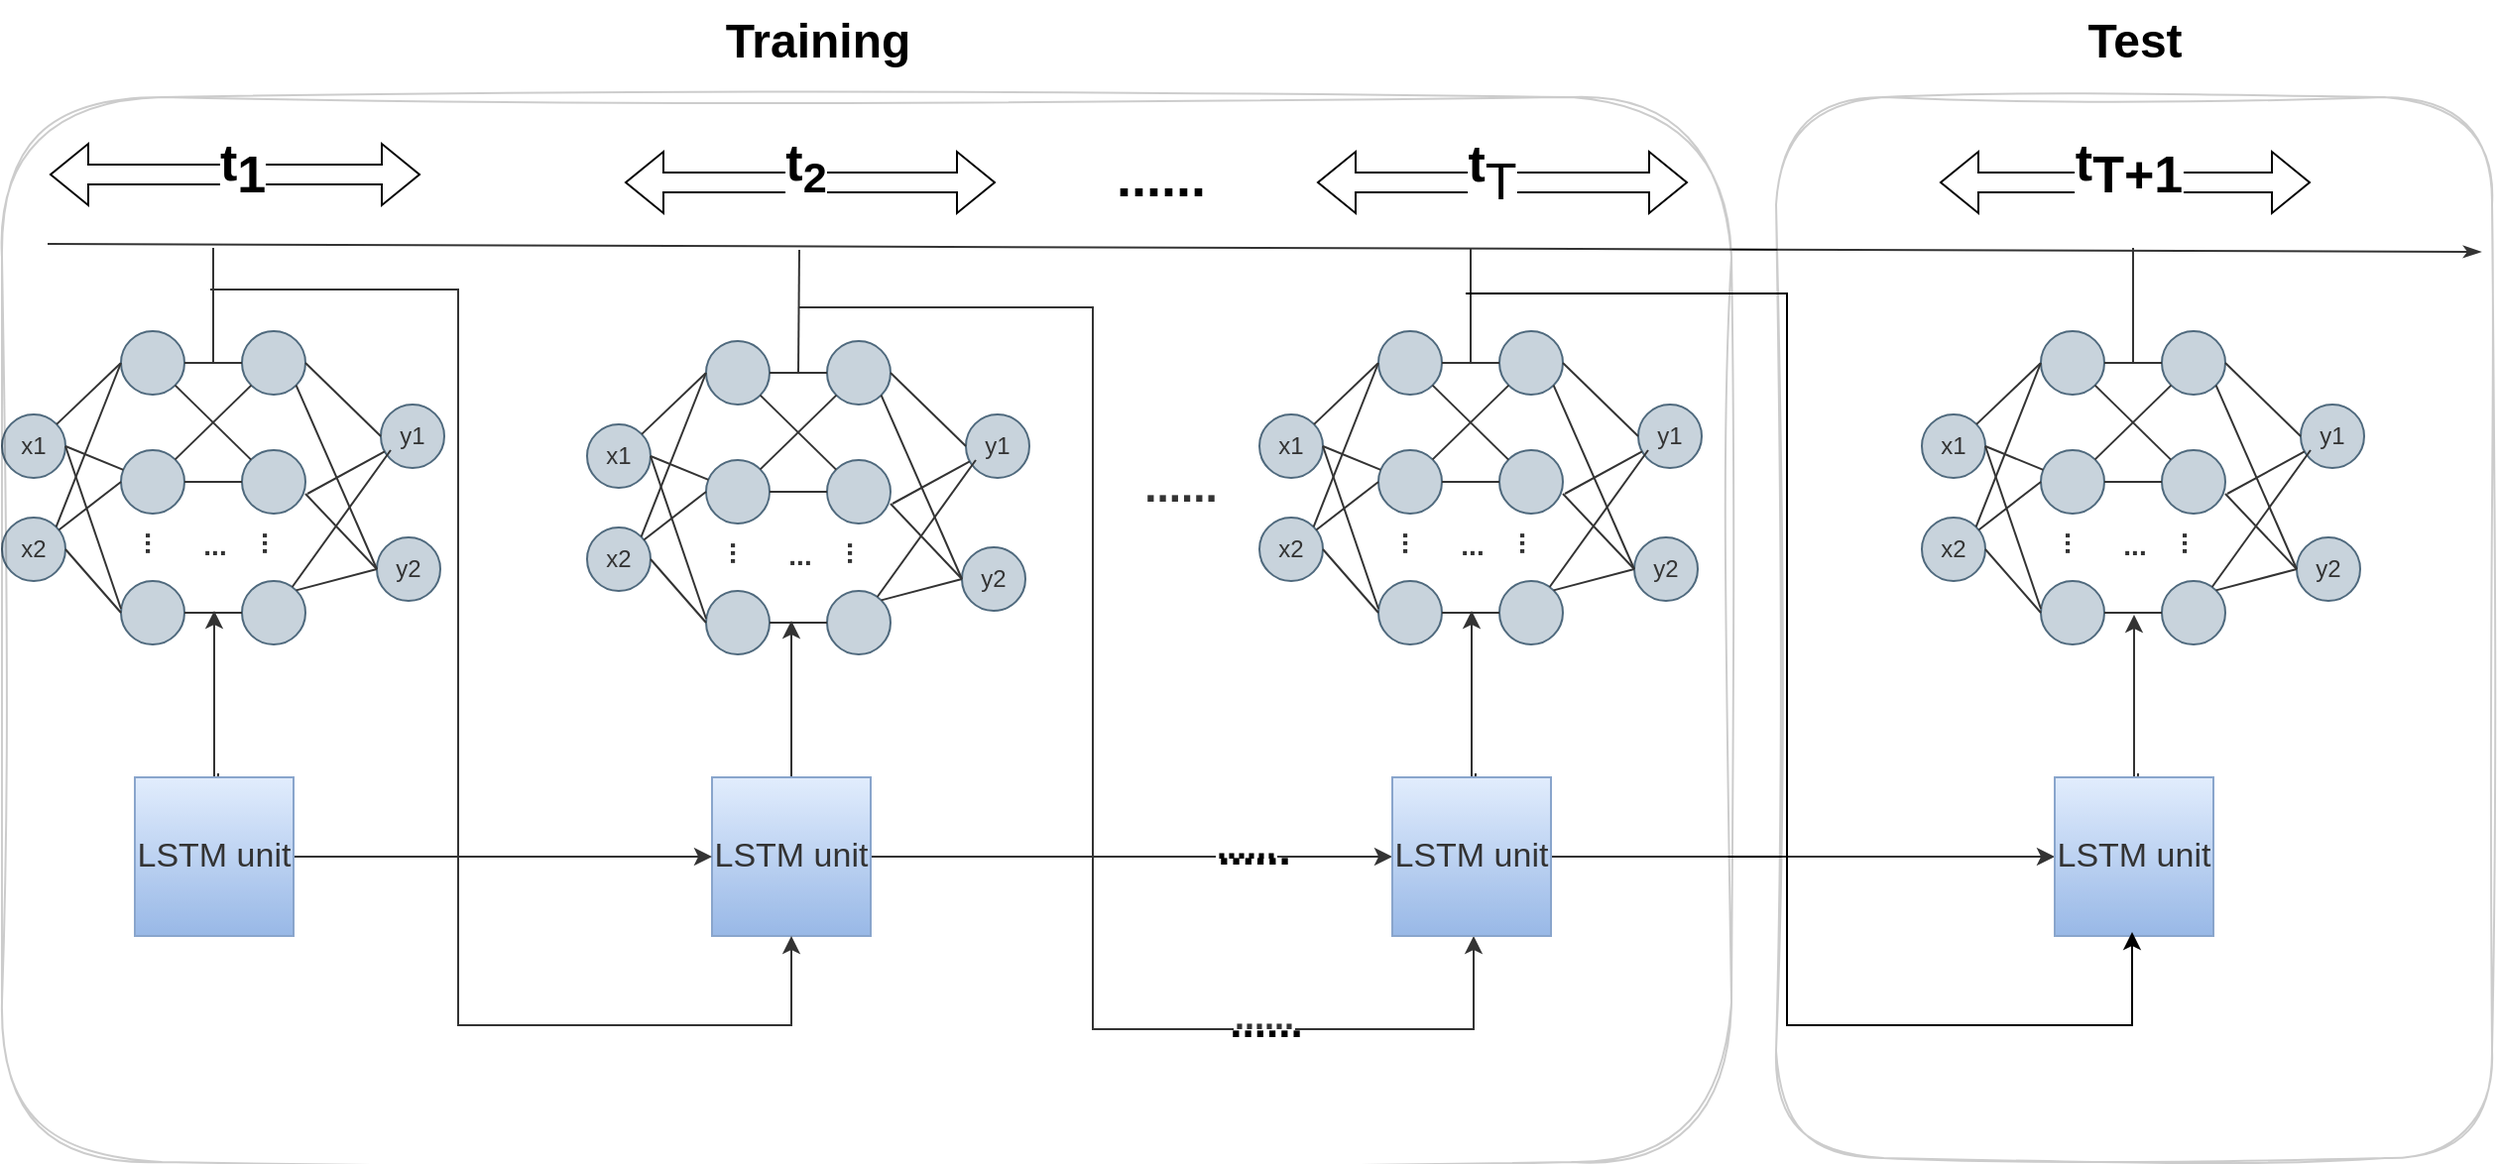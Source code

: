 <mxfile version="24.0.7" type="github">
  <diagram name="第 1 页" id="6YtAGA2pLDYQL2xqgKmg">
    <mxGraphModel dx="2500" dy="1478" grid="0" gridSize="10" guides="1" tooltips="1" connect="1" arrows="0" fold="1" page="0" pageScale="1" pageWidth="827" pageHeight="1169" background="none" math="0" shadow="0">
      <root>
        <mxCell id="0" />
        <mxCell id="1" parent="0" />
        <mxCell id="c_GTYrPAv1IX5h7zrbBX-275" style="edgeStyle=orthogonalEdgeStyle;rounded=0;orthogonalLoop=1;jettySize=auto;html=1;exitX=1;exitY=0.5;exitDx=0;exitDy=0;entryX=0;entryY=0.5;entryDx=0;entryDy=0;fontSize=18;fontStyle=1" parent="1" source="c_GTYrPAv1IX5h7zrbBX-12" target="c_GTYrPAv1IX5h7zrbBX-274" edge="1">
          <mxGeometry relative="1" as="geometry" />
        </mxCell>
        <mxCell id="bTtRCK0au1cqordRFOux-1" style="edgeStyle=orthogonalEdgeStyle;rounded=0;orthogonalLoop=1;jettySize=auto;html=1;exitX=0.5;exitY=0;exitDx=0;exitDy=0;" parent="1" source="c_GTYrPAv1IX5h7zrbBX-12" edge="1">
          <mxGeometry relative="1" as="geometry">
            <mxPoint x="354" y="93" as="targetPoint" />
          </mxGeometry>
        </mxCell>
        <mxCell id="c_GTYrPAv1IX5h7zrbBX-12" value="&lt;font style=&quot;font-size: 17px;&quot;&gt;LSTM unit&lt;/font&gt;" style="whiteSpace=wrap;html=1;aspect=fixed;fillColor=#dae8fc;strokeColor=#6c8ebf;gradientColor=#7ea6e0;" parent="1" vertex="1">
          <mxGeometry x="314" y="172" width="80" height="80" as="geometry" />
        </mxCell>
        <mxCell id="c_GTYrPAv1IX5h7zrbBX-23" value="x1" style="ellipse;whiteSpace=wrap;html=1;aspect=fixed;fillColor=#bac8d3;strokeColor=#23445d;" parent="1" vertex="1">
          <mxGeometry x="-44" y="-11" width="32" height="32" as="geometry" />
        </mxCell>
        <mxCell id="c_GTYrPAv1IX5h7zrbBX-24" value="x2" style="ellipse;whiteSpace=wrap;html=1;aspect=fixed;fillColor=#bac8d3;strokeColor=#23445d;" parent="1" vertex="1">
          <mxGeometry x="-44" y="41" width="32" height="32" as="geometry" />
        </mxCell>
        <mxCell id="c_GTYrPAv1IX5h7zrbBX-39" style="rounded=0;orthogonalLoop=1;jettySize=auto;html=1;exitX=0;exitY=0.5;exitDx=0;exitDy=0;endArrow=none;endFill=0;" parent="1" source="c_GTYrPAv1IX5h7zrbBX-26" target="c_GTYrPAv1IX5h7zrbBX-23" edge="1">
          <mxGeometry relative="1" as="geometry" />
        </mxCell>
        <mxCell id="c_GTYrPAv1IX5h7zrbBX-26" value="" style="ellipse;whiteSpace=wrap;html=1;aspect=fixed;fillColor=#bac8d3;strokeColor=#23445d;" parent="1" vertex="1">
          <mxGeometry x="16" y="-53" width="32" height="32" as="geometry" />
        </mxCell>
        <mxCell id="c_GTYrPAv1IX5h7zrbBX-27" value="" style="ellipse;whiteSpace=wrap;html=1;aspect=fixed;fillColor=#bac8d3;strokeColor=#23445d;" parent="1" vertex="1">
          <mxGeometry x="16" y="7" width="32" height="32" as="geometry" />
        </mxCell>
        <mxCell id="c_GTYrPAv1IX5h7zrbBX-28" value="" style="ellipse;whiteSpace=wrap;html=1;aspect=fixed;fillColor=#bac8d3;strokeColor=#23445d;" parent="1" vertex="1">
          <mxGeometry x="16" y="73" width="32" height="32" as="geometry" />
        </mxCell>
        <mxCell id="c_GTYrPAv1IX5h7zrbBX-29" value="" style="ellipse;whiteSpace=wrap;html=1;aspect=fixed;fillColor=#bac8d3;strokeColor=#23445d;" parent="1" vertex="1">
          <mxGeometry x="77" y="-53" width="32" height="32" as="geometry" />
        </mxCell>
        <mxCell id="c_GTYrPAv1IX5h7zrbBX-30" value="" style="ellipse;whiteSpace=wrap;html=1;aspect=fixed;fillColor=#bac8d3;strokeColor=#23445d;" parent="1" vertex="1">
          <mxGeometry x="77" y="7" width="32" height="32" as="geometry" />
        </mxCell>
        <mxCell id="c_GTYrPAv1IX5h7zrbBX-31" value="" style="ellipse;whiteSpace=wrap;html=1;aspect=fixed;fillColor=#bac8d3;strokeColor=#23445d;" parent="1" vertex="1">
          <mxGeometry x="77" y="73" width="32" height="32" as="geometry" />
        </mxCell>
        <mxCell id="c_GTYrPAv1IX5h7zrbBX-35" value="y1" style="ellipse;whiteSpace=wrap;html=1;aspect=fixed;fillColor=#bac8d3;strokeColor=#23445d;" parent="1" vertex="1">
          <mxGeometry x="147" y="-16" width="32" height="32" as="geometry" />
        </mxCell>
        <mxCell id="c_GTYrPAv1IX5h7zrbBX-36" value="y2" style="ellipse;whiteSpace=wrap;html=1;aspect=fixed;fillColor=#bac8d3;strokeColor=#23445d;" parent="1" vertex="1">
          <mxGeometry x="145" y="51" width="32" height="32" as="geometry" />
        </mxCell>
        <mxCell id="c_GTYrPAv1IX5h7zrbBX-41" style="rounded=0;orthogonalLoop=1;jettySize=auto;html=1;endArrow=none;endFill=0;entryX=1;entryY=0.5;entryDx=0;entryDy=0;" parent="1" source="c_GTYrPAv1IX5h7zrbBX-27" target="c_GTYrPAv1IX5h7zrbBX-23" edge="1">
          <mxGeometry relative="1" as="geometry">
            <mxPoint x="26" y="-27" as="sourcePoint" />
            <mxPoint x="-6" y="4" as="targetPoint" />
          </mxGeometry>
        </mxCell>
        <mxCell id="c_GTYrPAv1IX5h7zrbBX-42" style="rounded=0;orthogonalLoop=1;jettySize=auto;html=1;exitX=0;exitY=0.438;exitDx=0;exitDy=0;endArrow=none;endFill=0;entryX=1;entryY=0.5;entryDx=0;entryDy=0;exitPerimeter=0;" parent="1" source="c_GTYrPAv1IX5h7zrbBX-28" target="c_GTYrPAv1IX5h7zrbBX-23" edge="1">
          <mxGeometry relative="1" as="geometry">
            <mxPoint x="36" y="-17" as="sourcePoint" />
            <mxPoint x="4" y="14" as="targetPoint" />
          </mxGeometry>
        </mxCell>
        <mxCell id="c_GTYrPAv1IX5h7zrbBX-43" style="rounded=0;orthogonalLoop=1;jettySize=auto;html=1;exitX=0;exitY=0.5;exitDx=0;exitDy=0;endArrow=none;endFill=0;entryX=1;entryY=0;entryDx=0;entryDy=0;" parent="1" source="c_GTYrPAv1IX5h7zrbBX-26" target="c_GTYrPAv1IX5h7zrbBX-24" edge="1">
          <mxGeometry relative="1" as="geometry">
            <mxPoint x="46" y="-7" as="sourcePoint" />
            <mxPoint x="14" y="24" as="targetPoint" />
          </mxGeometry>
        </mxCell>
        <mxCell id="c_GTYrPAv1IX5h7zrbBX-44" style="rounded=0;orthogonalLoop=1;jettySize=auto;html=1;endArrow=none;endFill=0;exitX=0;exitY=0.5;exitDx=0;exitDy=0;" parent="1" source="c_GTYrPAv1IX5h7zrbBX-27" target="c_GTYrPAv1IX5h7zrbBX-24" edge="1">
          <mxGeometry relative="1" as="geometry">
            <mxPoint x="19" y="30" as="sourcePoint" />
            <mxPoint x="24" y="34" as="targetPoint" />
          </mxGeometry>
        </mxCell>
        <mxCell id="c_GTYrPAv1IX5h7zrbBX-45" style="rounded=0;orthogonalLoop=1;jettySize=auto;html=1;exitX=0;exitY=0.5;exitDx=0;exitDy=0;endArrow=none;endFill=0;entryX=1;entryY=0.5;entryDx=0;entryDy=0;" parent="1" source="c_GTYrPAv1IX5h7zrbBX-28" target="c_GTYrPAv1IX5h7zrbBX-24" edge="1">
          <mxGeometry relative="1" as="geometry">
            <mxPoint x="14" y="33" as="sourcePoint" />
            <mxPoint x="-18" y="64" as="targetPoint" />
          </mxGeometry>
        </mxCell>
        <mxCell id="c_GTYrPAv1IX5h7zrbBX-47" style="rounded=0;orthogonalLoop=1;jettySize=auto;html=1;endArrow=none;endFill=0;" parent="1" source="c_GTYrPAv1IX5h7zrbBX-26" target="c_GTYrPAv1IX5h7zrbBX-29" edge="1">
          <mxGeometry relative="1" as="geometry">
            <mxPoint x="26" y="-27" as="sourcePoint" />
            <mxPoint x="-6" y="4" as="targetPoint" />
          </mxGeometry>
        </mxCell>
        <mxCell id="c_GTYrPAv1IX5h7zrbBX-50" style="rounded=0;orthogonalLoop=1;jettySize=auto;html=1;exitX=1;exitY=1;exitDx=0;exitDy=0;endArrow=none;endFill=0;" parent="1" source="c_GTYrPAv1IX5h7zrbBX-26" target="c_GTYrPAv1IX5h7zrbBX-30" edge="1">
          <mxGeometry relative="1" as="geometry">
            <mxPoint x="46" y="-7" as="sourcePoint" />
            <mxPoint x="14" y="24" as="targetPoint" />
          </mxGeometry>
        </mxCell>
        <mxCell id="c_GTYrPAv1IX5h7zrbBX-51" style="rounded=0;orthogonalLoop=1;jettySize=auto;html=1;exitX=0;exitY=1;exitDx=0;exitDy=0;endArrow=none;endFill=0;entryX=1;entryY=0;entryDx=0;entryDy=0;" parent="1" source="c_GTYrPAv1IX5h7zrbBX-29" target="c_GTYrPAv1IX5h7zrbBX-27" edge="1">
          <mxGeometry relative="1" as="geometry">
            <mxPoint x="56" y="3" as="sourcePoint" />
            <mxPoint x="24" y="34" as="targetPoint" />
          </mxGeometry>
        </mxCell>
        <mxCell id="c_GTYrPAv1IX5h7zrbBX-52" style="rounded=0;orthogonalLoop=1;jettySize=auto;html=1;endArrow=none;endFill=0;" parent="1" source="c_GTYrPAv1IX5h7zrbBX-30" target="c_GTYrPAv1IX5h7zrbBX-27" edge="1">
          <mxGeometry relative="1" as="geometry">
            <mxPoint x="66" y="13" as="sourcePoint" />
            <mxPoint x="34" y="44" as="targetPoint" />
          </mxGeometry>
        </mxCell>
        <mxCell id="c_GTYrPAv1IX5h7zrbBX-53" style="rounded=0;orthogonalLoop=1;jettySize=auto;html=1;exitX=0;exitY=0.5;exitDx=0;exitDy=0;endArrow=none;endFill=0;entryX=1;entryY=0.5;entryDx=0;entryDy=0;" parent="1" source="c_GTYrPAv1IX5h7zrbBX-31" target="c_GTYrPAv1IX5h7zrbBX-28" edge="1">
          <mxGeometry relative="1" as="geometry">
            <mxPoint x="76" y="23" as="sourcePoint" />
            <mxPoint x="44" y="54" as="targetPoint" />
          </mxGeometry>
        </mxCell>
        <mxCell id="c_GTYrPAv1IX5h7zrbBX-54" style="rounded=0;orthogonalLoop=1;jettySize=auto;html=1;endArrow=none;endFill=0;" parent="1" target="c_GTYrPAv1IX5h7zrbBX-35" edge="1">
          <mxGeometry relative="1" as="geometry">
            <mxPoint x="110" y="29" as="sourcePoint" />
            <mxPoint x="54" y="64" as="targetPoint" />
          </mxGeometry>
        </mxCell>
        <mxCell id="c_GTYrPAv1IX5h7zrbBX-55" style="rounded=0;orthogonalLoop=1;jettySize=auto;html=1;exitX=1;exitY=0.5;exitDx=0;exitDy=0;endArrow=none;endFill=0;entryX=0;entryY=0.5;entryDx=0;entryDy=0;" parent="1" source="c_GTYrPAv1IX5h7zrbBX-29" target="c_GTYrPAv1IX5h7zrbBX-35" edge="1">
          <mxGeometry relative="1" as="geometry">
            <mxPoint x="96" y="43" as="sourcePoint" />
            <mxPoint x="64" y="74" as="targetPoint" />
          </mxGeometry>
        </mxCell>
        <mxCell id="c_GTYrPAv1IX5h7zrbBX-56" style="rounded=0;orthogonalLoop=1;jettySize=auto;html=1;endArrow=none;endFill=0;" parent="1" target="c_GTYrPAv1IX5h7zrbBX-31" edge="1">
          <mxGeometry relative="1" as="geometry">
            <mxPoint x="152" y="7" as="sourcePoint" />
            <mxPoint x="74" y="84" as="targetPoint" />
          </mxGeometry>
        </mxCell>
        <mxCell id="c_GTYrPAv1IX5h7zrbBX-57" style="rounded=0;orthogonalLoop=1;jettySize=auto;html=1;endArrow=none;endFill=0;entryX=1;entryY=1;entryDx=0;entryDy=0;exitX=0;exitY=0.5;exitDx=0;exitDy=0;" parent="1" source="c_GTYrPAv1IX5h7zrbBX-36" target="c_GTYrPAv1IX5h7zrbBX-29" edge="1">
          <mxGeometry relative="1" as="geometry">
            <mxPoint x="116" y="63" as="sourcePoint" />
            <mxPoint x="84" y="94" as="targetPoint" />
          </mxGeometry>
        </mxCell>
        <mxCell id="c_GTYrPAv1IX5h7zrbBX-58" style="rounded=0;orthogonalLoop=1;jettySize=auto;html=1;exitX=0;exitY=0.5;exitDx=0;exitDy=0;endArrow=none;endFill=0;entryX=1;entryY=0.688;entryDx=0;entryDy=0;entryPerimeter=0;" parent="1" source="c_GTYrPAv1IX5h7zrbBX-36" target="c_GTYrPAv1IX5h7zrbBX-30" edge="1">
          <mxGeometry relative="1" as="geometry">
            <mxPoint x="126" y="73" as="sourcePoint" />
            <mxPoint x="94" y="104" as="targetPoint" />
          </mxGeometry>
        </mxCell>
        <mxCell id="c_GTYrPAv1IX5h7zrbBX-59" style="rounded=0;orthogonalLoop=1;jettySize=auto;html=1;exitX=0;exitY=0.5;exitDx=0;exitDy=0;endArrow=none;endFill=0;entryX=1;entryY=0;entryDx=0;entryDy=0;" parent="1" source="c_GTYrPAv1IX5h7zrbBX-36" target="c_GTYrPAv1IX5h7zrbBX-31" edge="1">
          <mxGeometry relative="1" as="geometry">
            <mxPoint x="136" y="83" as="sourcePoint" />
            <mxPoint x="104" y="114" as="targetPoint" />
          </mxGeometry>
        </mxCell>
        <mxCell id="c_GTYrPAv1IX5h7zrbBX-60" value="&lt;b&gt;&lt;font style=&quot;font-size: 14px;&quot;&gt;...&lt;/font&gt;&lt;/b&gt;" style="text;html=1;align=center;verticalAlign=middle;resizable=0;points=[];autosize=1;strokeColor=none;fillColor=none;rotation=90;" parent="1" vertex="1">
          <mxGeometry x="19" y="39" width="30" height="29" as="geometry" />
        </mxCell>
        <mxCell id="c_GTYrPAv1IX5h7zrbBX-61" value="&lt;font size=&quot;1&quot;&gt;&lt;b style=&quot;font-size: 14px;&quot;&gt;...&lt;/b&gt;&lt;/font&gt;" style="text;html=1;align=center;verticalAlign=middle;resizable=0;points=[];autosize=1;strokeColor=none;fillColor=none;rotation=90;" parent="1" vertex="1">
          <mxGeometry x="78" y="39" width="30" height="29" as="geometry" />
        </mxCell>
        <mxCell id="c_GTYrPAv1IX5h7zrbBX-62" value="&lt;font size=&quot;1&quot;&gt;&lt;b style=&quot;font-size: 14px;&quot;&gt;...&lt;/b&gt;&lt;/font&gt;" style="text;html=1;align=center;verticalAlign=middle;resizable=0;points=[];autosize=1;strokeColor=none;fillColor=none;" parent="1" vertex="1">
          <mxGeometry x="48" y="40" width="30" height="29" as="geometry" />
        </mxCell>
        <mxCell id="c_GTYrPAv1IX5h7zrbBX-67" style="rounded=0;orthogonalLoop=1;jettySize=auto;html=1;endArrow=classic;endFill=1;edgeStyle=orthogonalEdgeStyle;entryX=0.5;entryY=1;entryDx=0;entryDy=0;" parent="1" target="c_GTYrPAv1IX5h7zrbBX-12" edge="1">
          <mxGeometry relative="1" as="geometry">
            <mxPoint x="61" y="-74" as="sourcePoint" />
            <mxPoint x="216" y="206" as="targetPoint" />
            <Array as="points">
              <mxPoint x="186" y="297" />
              <mxPoint x="354" y="297" />
            </Array>
          </mxGeometry>
        </mxCell>
        <mxCell id="c_GTYrPAv1IX5h7zrbBX-69" style="rounded=0;orthogonalLoop=1;jettySize=auto;html=1;endArrow=none;endFill=0;" parent="1" edge="1">
          <mxGeometry relative="1" as="geometry">
            <mxPoint x="62.5" y="-37" as="sourcePoint" />
            <mxPoint x="62.5" y="-95" as="targetPoint" />
          </mxGeometry>
        </mxCell>
        <mxCell id="c_GTYrPAv1IX5h7zrbBX-71" style="rounded=0;orthogonalLoop=1;jettySize=auto;html=1;endArrow=classic;endFill=1;" parent="1" source="c_GTYrPAv1IX5h7zrbBX-7" edge="1">
          <mxGeometry relative="1" as="geometry">
            <mxPoint x="65" y="252" as="sourcePoint" />
            <mxPoint x="63" y="88" as="targetPoint" />
          </mxGeometry>
        </mxCell>
        <mxCell id="c_GTYrPAv1IX5h7zrbBX-72" style="rounded=0;orthogonalLoop=1;jettySize=auto;html=1;endArrow=none;endFill=0;exitX=0;exitY=0.5;exitDx=0;exitDy=0;entryX=1;entryY=0.5;entryDx=0;entryDy=0;startArrow=classic;startFill=1;" parent="1" source="c_GTYrPAv1IX5h7zrbBX-12" target="c_GTYrPAv1IX5h7zrbBX-7" edge="1">
          <mxGeometry relative="1" as="geometry">
            <mxPoint x="187" y="235" as="sourcePoint" />
            <mxPoint x="114" y="212" as="targetPoint" />
          </mxGeometry>
        </mxCell>
        <mxCell id="c_GTYrPAv1IX5h7zrbBX-73" style="rounded=0;orthogonalLoop=1;jettySize=auto;html=1;endArrow=none;endFill=0;startArrow=classicThin;startFill=1;" parent="1" edge="1">
          <mxGeometry relative="1" as="geometry">
            <mxPoint x="1206" y="-93" as="sourcePoint" />
            <mxPoint x="-21" y="-97" as="targetPoint" />
          </mxGeometry>
        </mxCell>
        <mxCell id="c_GTYrPAv1IX5h7zrbBX-75" value="" style="rounded=0;orthogonalLoop=1;jettySize=auto;html=1;endArrow=none;endFill=0;entryX=0.5;entryY=1;entryDx=0;entryDy=0;" parent="1" target="c_GTYrPAv1IX5h7zrbBX-7" edge="1">
          <mxGeometry relative="1" as="geometry">
            <mxPoint x="65" y="170" as="sourcePoint" />
            <mxPoint x="63" y="122" as="targetPoint" />
          </mxGeometry>
        </mxCell>
        <mxCell id="c_GTYrPAv1IX5h7zrbBX-7" value="&lt;font style=&quot;font-size: 17px;&quot;&gt;LSTM unit&lt;/font&gt;" style="whiteSpace=wrap;html=1;aspect=fixed;fillColor=#dae8fc;strokeColor=#6c8ebf;gradientColor=#7ea6e0;" parent="1" vertex="1">
          <mxGeometry x="23" y="172" width="80" height="80" as="geometry" />
        </mxCell>
        <mxCell id="c_GTYrPAv1IX5h7zrbBX-203" value="x1" style="ellipse;whiteSpace=wrap;html=1;aspect=fixed;fillColor=#bac8d3;strokeColor=#23445d;" parent="1" vertex="1">
          <mxGeometry x="251" y="-6" width="32" height="32" as="geometry" />
        </mxCell>
        <mxCell id="c_GTYrPAv1IX5h7zrbBX-204" value="x2" style="ellipse;whiteSpace=wrap;html=1;aspect=fixed;fillColor=#bac8d3;strokeColor=#23445d;" parent="1" vertex="1">
          <mxGeometry x="251" y="46" width="32" height="32" as="geometry" />
        </mxCell>
        <mxCell id="c_GTYrPAv1IX5h7zrbBX-205" style="rounded=0;orthogonalLoop=1;jettySize=auto;html=1;exitX=0;exitY=0.5;exitDx=0;exitDy=0;endArrow=none;endFill=0;" parent="1" source="c_GTYrPAv1IX5h7zrbBX-206" target="c_GTYrPAv1IX5h7zrbBX-203" edge="1">
          <mxGeometry relative="1" as="geometry" />
        </mxCell>
        <mxCell id="c_GTYrPAv1IX5h7zrbBX-206" value="" style="ellipse;whiteSpace=wrap;html=1;aspect=fixed;fillColor=#bac8d3;strokeColor=#23445d;" parent="1" vertex="1">
          <mxGeometry x="311" y="-48" width="32" height="32" as="geometry" />
        </mxCell>
        <mxCell id="c_GTYrPAv1IX5h7zrbBX-207" value="" style="ellipse;whiteSpace=wrap;html=1;aspect=fixed;fillColor=#bac8d3;strokeColor=#23445d;" parent="1" vertex="1">
          <mxGeometry x="311" y="12" width="32" height="32" as="geometry" />
        </mxCell>
        <mxCell id="c_GTYrPAv1IX5h7zrbBX-208" value="" style="ellipse;whiteSpace=wrap;html=1;aspect=fixed;fillColor=#bac8d3;strokeColor=#23445d;" parent="1" vertex="1">
          <mxGeometry x="311" y="78" width="32" height="32" as="geometry" />
        </mxCell>
        <mxCell id="c_GTYrPAv1IX5h7zrbBX-209" value="" style="ellipse;whiteSpace=wrap;html=1;aspect=fixed;fillColor=#bac8d3;strokeColor=#23445d;" parent="1" vertex="1">
          <mxGeometry x="372" y="-48" width="32" height="32" as="geometry" />
        </mxCell>
        <mxCell id="c_GTYrPAv1IX5h7zrbBX-210" value="" style="ellipse;whiteSpace=wrap;html=1;aspect=fixed;fillColor=#bac8d3;strokeColor=#23445d;" parent="1" vertex="1">
          <mxGeometry x="372" y="12" width="32" height="32" as="geometry" />
        </mxCell>
        <mxCell id="c_GTYrPAv1IX5h7zrbBX-211" value="" style="ellipse;whiteSpace=wrap;html=1;aspect=fixed;fillColor=#bac8d3;strokeColor=#23445d;" parent="1" vertex="1">
          <mxGeometry x="372" y="78" width="32" height="32" as="geometry" />
        </mxCell>
        <mxCell id="c_GTYrPAv1IX5h7zrbBX-212" value="y1" style="ellipse;whiteSpace=wrap;html=1;aspect=fixed;fillColor=#bac8d3;strokeColor=#23445d;" parent="1" vertex="1">
          <mxGeometry x="442" y="-11" width="32" height="32" as="geometry" />
        </mxCell>
        <mxCell id="c_GTYrPAv1IX5h7zrbBX-213" value="y2" style="ellipse;whiteSpace=wrap;html=1;aspect=fixed;fillColor=#bac8d3;strokeColor=#23445d;" parent="1" vertex="1">
          <mxGeometry x="440" y="56" width="32" height="32" as="geometry" />
        </mxCell>
        <mxCell id="c_GTYrPAv1IX5h7zrbBX-214" style="rounded=0;orthogonalLoop=1;jettySize=auto;html=1;endArrow=none;endFill=0;entryX=1;entryY=0.5;entryDx=0;entryDy=0;" parent="1" source="c_GTYrPAv1IX5h7zrbBX-207" target="c_GTYrPAv1IX5h7zrbBX-203" edge="1">
          <mxGeometry relative="1" as="geometry">
            <mxPoint x="321" y="-22" as="sourcePoint" />
            <mxPoint x="289" y="9" as="targetPoint" />
          </mxGeometry>
        </mxCell>
        <mxCell id="c_GTYrPAv1IX5h7zrbBX-215" style="rounded=0;orthogonalLoop=1;jettySize=auto;html=1;exitX=0;exitY=0.438;exitDx=0;exitDy=0;endArrow=none;endFill=0;entryX=1;entryY=0.5;entryDx=0;entryDy=0;exitPerimeter=0;" parent="1" source="c_GTYrPAv1IX5h7zrbBX-208" target="c_GTYrPAv1IX5h7zrbBX-203" edge="1">
          <mxGeometry relative="1" as="geometry">
            <mxPoint x="331" y="-12" as="sourcePoint" />
            <mxPoint x="299" y="19" as="targetPoint" />
          </mxGeometry>
        </mxCell>
        <mxCell id="c_GTYrPAv1IX5h7zrbBX-216" style="rounded=0;orthogonalLoop=1;jettySize=auto;html=1;exitX=0;exitY=0.5;exitDx=0;exitDy=0;endArrow=none;endFill=0;entryX=1;entryY=0;entryDx=0;entryDy=0;" parent="1" source="c_GTYrPAv1IX5h7zrbBX-206" target="c_GTYrPAv1IX5h7zrbBX-204" edge="1">
          <mxGeometry relative="1" as="geometry">
            <mxPoint x="341" y="-2" as="sourcePoint" />
            <mxPoint x="309" y="29" as="targetPoint" />
          </mxGeometry>
        </mxCell>
        <mxCell id="c_GTYrPAv1IX5h7zrbBX-217" style="rounded=0;orthogonalLoop=1;jettySize=auto;html=1;endArrow=none;endFill=0;exitX=0;exitY=0.5;exitDx=0;exitDy=0;" parent="1" source="c_GTYrPAv1IX5h7zrbBX-207" target="c_GTYrPAv1IX5h7zrbBX-204" edge="1">
          <mxGeometry relative="1" as="geometry">
            <mxPoint x="314" y="35" as="sourcePoint" />
            <mxPoint x="319" y="39" as="targetPoint" />
          </mxGeometry>
        </mxCell>
        <mxCell id="c_GTYrPAv1IX5h7zrbBX-218" style="rounded=0;orthogonalLoop=1;jettySize=auto;html=1;exitX=0;exitY=0.5;exitDx=0;exitDy=0;endArrow=none;endFill=0;entryX=1;entryY=0.5;entryDx=0;entryDy=0;" parent="1" source="c_GTYrPAv1IX5h7zrbBX-208" target="c_GTYrPAv1IX5h7zrbBX-204" edge="1">
          <mxGeometry relative="1" as="geometry">
            <mxPoint x="309" y="38" as="sourcePoint" />
            <mxPoint x="277" y="69" as="targetPoint" />
          </mxGeometry>
        </mxCell>
        <mxCell id="c_GTYrPAv1IX5h7zrbBX-219" style="rounded=0;orthogonalLoop=1;jettySize=auto;html=1;endArrow=none;endFill=0;" parent="1" source="c_GTYrPAv1IX5h7zrbBX-206" target="c_GTYrPAv1IX5h7zrbBX-209" edge="1">
          <mxGeometry relative="1" as="geometry">
            <mxPoint x="321" y="-22" as="sourcePoint" />
            <mxPoint x="289" y="9" as="targetPoint" />
          </mxGeometry>
        </mxCell>
        <mxCell id="c_GTYrPAv1IX5h7zrbBX-220" style="rounded=0;orthogonalLoop=1;jettySize=auto;html=1;exitX=1;exitY=1;exitDx=0;exitDy=0;endArrow=none;endFill=0;" parent="1" source="c_GTYrPAv1IX5h7zrbBX-206" target="c_GTYrPAv1IX5h7zrbBX-210" edge="1">
          <mxGeometry relative="1" as="geometry">
            <mxPoint x="341" y="-2" as="sourcePoint" />
            <mxPoint x="309" y="29" as="targetPoint" />
          </mxGeometry>
        </mxCell>
        <mxCell id="c_GTYrPAv1IX5h7zrbBX-221" style="rounded=0;orthogonalLoop=1;jettySize=auto;html=1;exitX=0;exitY=1;exitDx=0;exitDy=0;endArrow=none;endFill=0;entryX=1;entryY=0;entryDx=0;entryDy=0;" parent="1" source="c_GTYrPAv1IX5h7zrbBX-209" target="c_GTYrPAv1IX5h7zrbBX-207" edge="1">
          <mxGeometry relative="1" as="geometry">
            <mxPoint x="351" y="8" as="sourcePoint" />
            <mxPoint x="319" y="39" as="targetPoint" />
          </mxGeometry>
        </mxCell>
        <mxCell id="c_GTYrPAv1IX5h7zrbBX-222" style="rounded=0;orthogonalLoop=1;jettySize=auto;html=1;endArrow=none;endFill=0;" parent="1" source="c_GTYrPAv1IX5h7zrbBX-210" target="c_GTYrPAv1IX5h7zrbBX-207" edge="1">
          <mxGeometry relative="1" as="geometry">
            <mxPoint x="361" y="18" as="sourcePoint" />
            <mxPoint x="329" y="49" as="targetPoint" />
          </mxGeometry>
        </mxCell>
        <mxCell id="c_GTYrPAv1IX5h7zrbBX-223" style="rounded=0;orthogonalLoop=1;jettySize=auto;html=1;exitX=0;exitY=0.5;exitDx=0;exitDy=0;endArrow=none;endFill=0;entryX=1;entryY=0.5;entryDx=0;entryDy=0;" parent="1" source="c_GTYrPAv1IX5h7zrbBX-211" target="c_GTYrPAv1IX5h7zrbBX-208" edge="1">
          <mxGeometry relative="1" as="geometry">
            <mxPoint x="371" y="28" as="sourcePoint" />
            <mxPoint x="339" y="59" as="targetPoint" />
          </mxGeometry>
        </mxCell>
        <mxCell id="c_GTYrPAv1IX5h7zrbBX-224" style="rounded=0;orthogonalLoop=1;jettySize=auto;html=1;endArrow=none;endFill=0;" parent="1" target="c_GTYrPAv1IX5h7zrbBX-212" edge="1">
          <mxGeometry relative="1" as="geometry">
            <mxPoint x="405" y="34" as="sourcePoint" />
            <mxPoint x="349" y="69" as="targetPoint" />
          </mxGeometry>
        </mxCell>
        <mxCell id="c_GTYrPAv1IX5h7zrbBX-225" style="rounded=0;orthogonalLoop=1;jettySize=auto;html=1;exitX=1;exitY=0.5;exitDx=0;exitDy=0;endArrow=none;endFill=0;entryX=0;entryY=0.5;entryDx=0;entryDy=0;" parent="1" source="c_GTYrPAv1IX5h7zrbBX-209" target="c_GTYrPAv1IX5h7zrbBX-212" edge="1">
          <mxGeometry relative="1" as="geometry">
            <mxPoint x="391" y="48" as="sourcePoint" />
            <mxPoint x="359" y="79" as="targetPoint" />
          </mxGeometry>
        </mxCell>
        <mxCell id="c_GTYrPAv1IX5h7zrbBX-226" style="rounded=0;orthogonalLoop=1;jettySize=auto;html=1;endArrow=none;endFill=0;" parent="1" target="c_GTYrPAv1IX5h7zrbBX-211" edge="1">
          <mxGeometry relative="1" as="geometry">
            <mxPoint x="447" y="12" as="sourcePoint" />
            <mxPoint x="369" y="89" as="targetPoint" />
          </mxGeometry>
        </mxCell>
        <mxCell id="c_GTYrPAv1IX5h7zrbBX-227" style="rounded=0;orthogonalLoop=1;jettySize=auto;html=1;endArrow=none;endFill=0;entryX=1;entryY=1;entryDx=0;entryDy=0;exitX=0;exitY=0.5;exitDx=0;exitDy=0;" parent="1" source="c_GTYrPAv1IX5h7zrbBX-213" target="c_GTYrPAv1IX5h7zrbBX-209" edge="1">
          <mxGeometry relative="1" as="geometry">
            <mxPoint x="411" y="68" as="sourcePoint" />
            <mxPoint x="379" y="99" as="targetPoint" />
          </mxGeometry>
        </mxCell>
        <mxCell id="c_GTYrPAv1IX5h7zrbBX-228" style="rounded=0;orthogonalLoop=1;jettySize=auto;html=1;exitX=0;exitY=0.5;exitDx=0;exitDy=0;endArrow=none;endFill=0;entryX=1;entryY=0.688;entryDx=0;entryDy=0;entryPerimeter=0;" parent="1" source="c_GTYrPAv1IX5h7zrbBX-213" target="c_GTYrPAv1IX5h7zrbBX-210" edge="1">
          <mxGeometry relative="1" as="geometry">
            <mxPoint x="421" y="78" as="sourcePoint" />
            <mxPoint x="389" y="109" as="targetPoint" />
          </mxGeometry>
        </mxCell>
        <mxCell id="c_GTYrPAv1IX5h7zrbBX-229" style="rounded=0;orthogonalLoop=1;jettySize=auto;html=1;exitX=0;exitY=0.5;exitDx=0;exitDy=0;endArrow=none;endFill=0;entryX=1;entryY=0;entryDx=0;entryDy=0;" parent="1" source="c_GTYrPAv1IX5h7zrbBX-213" target="c_GTYrPAv1IX5h7zrbBX-211" edge="1">
          <mxGeometry relative="1" as="geometry">
            <mxPoint x="431" y="88" as="sourcePoint" />
            <mxPoint x="399" y="119" as="targetPoint" />
          </mxGeometry>
        </mxCell>
        <mxCell id="c_GTYrPAv1IX5h7zrbBX-230" value="&lt;b&gt;&lt;font style=&quot;font-size: 14px;&quot;&gt;...&lt;/font&gt;&lt;/b&gt;" style="text;html=1;align=center;verticalAlign=middle;resizable=0;points=[];autosize=1;strokeColor=none;fillColor=none;rotation=90;" parent="1" vertex="1">
          <mxGeometry x="314" y="44" width="30" height="29" as="geometry" />
        </mxCell>
        <mxCell id="c_GTYrPAv1IX5h7zrbBX-231" value="&lt;font size=&quot;1&quot;&gt;&lt;b style=&quot;font-size: 14px;&quot;&gt;...&lt;/b&gt;&lt;/font&gt;" style="text;html=1;align=center;verticalAlign=middle;resizable=0;points=[];autosize=1;strokeColor=none;fillColor=none;rotation=90;" parent="1" vertex="1">
          <mxGeometry x="373" y="44" width="30" height="29" as="geometry" />
        </mxCell>
        <mxCell id="c_GTYrPAv1IX5h7zrbBX-232" value="&lt;font size=&quot;1&quot;&gt;&lt;b style=&quot;font-size: 14px;&quot;&gt;...&lt;/b&gt;&lt;/font&gt;" style="text;html=1;align=center;verticalAlign=middle;resizable=0;points=[];autosize=1;strokeColor=none;fillColor=none;" parent="1" vertex="1">
          <mxGeometry x="343" y="45" width="30" height="29" as="geometry" />
        </mxCell>
        <mxCell id="c_GTYrPAv1IX5h7zrbBX-233" style="rounded=0;orthogonalLoop=1;jettySize=auto;html=1;endArrow=none;endFill=0;" parent="1" edge="1">
          <mxGeometry relative="1" as="geometry">
            <mxPoint x="357.5" y="-32" as="sourcePoint" />
            <mxPoint x="358" y="-94" as="targetPoint" />
          </mxGeometry>
        </mxCell>
        <mxCell id="c_GTYrPAv1IX5h7zrbBX-235" style="rounded=0;orthogonalLoop=1;jettySize=auto;html=1;endArrow=classic;endFill=1;entryX=0.5;entryY=1;entryDx=0;entryDy=0;edgeStyle=orthogonalEdgeStyle;" parent="1" edge="1">
          <mxGeometry relative="1" as="geometry">
            <mxPoint x="358" y="-65" as="sourcePoint" />
            <mxPoint x="698" y="252" as="targetPoint" />
            <Array as="points">
              <mxPoint x="506" y="-65" />
              <mxPoint x="506" y="299" />
              <mxPoint x="698" y="299" />
            </Array>
          </mxGeometry>
        </mxCell>
        <mxCell id="tpMkDiJx-QfDwWONqLbu-6" value="&lt;font style=&quot;font-size: 18px;&quot;&gt;&lt;b style=&quot;font-size: 18px;&quot;&gt;...&lt;/b&gt;&lt;/font&gt;&lt;font style=&quot;font-size: 18px;&quot;&gt;&lt;b style=&quot;font-size: 18px;&quot;&gt;...&lt;/b&gt;&lt;/font&gt;" style="edgeLabel;html=1;align=center;verticalAlign=middle;resizable=0;points=[];" vertex="1" connectable="0" parent="c_GTYrPAv1IX5h7zrbBX-235">
          <mxGeometry x="0.594" y="-3" relative="1" as="geometry">
            <mxPoint x="-1" y="-9" as="offset" />
          </mxGeometry>
        </mxCell>
        <mxCell id="c_GTYrPAv1IX5h7zrbBX-240" value="x1" style="ellipse;whiteSpace=wrap;html=1;aspect=fixed;fillColor=#bac8d3;strokeColor=#23445d;" parent="1" vertex="1">
          <mxGeometry x="590" y="-11" width="32" height="32" as="geometry" />
        </mxCell>
        <mxCell id="c_GTYrPAv1IX5h7zrbBX-241" value="x2" style="ellipse;whiteSpace=wrap;html=1;aspect=fixed;fillColor=#bac8d3;strokeColor=#23445d;" parent="1" vertex="1">
          <mxGeometry x="590" y="41" width="32" height="32" as="geometry" />
        </mxCell>
        <mxCell id="c_GTYrPAv1IX5h7zrbBX-242" style="rounded=0;orthogonalLoop=1;jettySize=auto;html=1;exitX=0;exitY=0.5;exitDx=0;exitDy=0;endArrow=none;endFill=0;" parent="1" source="c_GTYrPAv1IX5h7zrbBX-243" target="c_GTYrPAv1IX5h7zrbBX-240" edge="1">
          <mxGeometry relative="1" as="geometry" />
        </mxCell>
        <mxCell id="c_GTYrPAv1IX5h7zrbBX-243" value="" style="ellipse;whiteSpace=wrap;html=1;aspect=fixed;fillColor=#bac8d3;strokeColor=#23445d;" parent="1" vertex="1">
          <mxGeometry x="650" y="-53" width="32" height="32" as="geometry" />
        </mxCell>
        <mxCell id="c_GTYrPAv1IX5h7zrbBX-244" value="" style="ellipse;whiteSpace=wrap;html=1;aspect=fixed;fillColor=#bac8d3;strokeColor=#23445d;" parent="1" vertex="1">
          <mxGeometry x="650" y="7" width="32" height="32" as="geometry" />
        </mxCell>
        <mxCell id="c_GTYrPAv1IX5h7zrbBX-245" value="" style="ellipse;whiteSpace=wrap;html=1;aspect=fixed;fillColor=#bac8d3;strokeColor=#23445d;" parent="1" vertex="1">
          <mxGeometry x="650" y="73" width="32" height="32" as="geometry" />
        </mxCell>
        <mxCell id="c_GTYrPAv1IX5h7zrbBX-246" value="" style="ellipse;whiteSpace=wrap;html=1;aspect=fixed;fillColor=#bac8d3;strokeColor=#23445d;" parent="1" vertex="1">
          <mxGeometry x="711" y="-53" width="32" height="32" as="geometry" />
        </mxCell>
        <mxCell id="c_GTYrPAv1IX5h7zrbBX-247" value="" style="ellipse;whiteSpace=wrap;html=1;aspect=fixed;fillColor=#bac8d3;strokeColor=#23445d;" parent="1" vertex="1">
          <mxGeometry x="711" y="7" width="32" height="32" as="geometry" />
        </mxCell>
        <mxCell id="c_GTYrPAv1IX5h7zrbBX-248" value="" style="ellipse;whiteSpace=wrap;html=1;aspect=fixed;fillColor=#bac8d3;strokeColor=#23445d;" parent="1" vertex="1">
          <mxGeometry x="711" y="73" width="32" height="32" as="geometry" />
        </mxCell>
        <mxCell id="c_GTYrPAv1IX5h7zrbBX-249" value="y1" style="ellipse;whiteSpace=wrap;html=1;aspect=fixed;fillColor=#bac8d3;strokeColor=#23445d;" parent="1" vertex="1">
          <mxGeometry x="781" y="-16" width="32" height="32" as="geometry" />
        </mxCell>
        <mxCell id="c_GTYrPAv1IX5h7zrbBX-250" value="y2" style="ellipse;whiteSpace=wrap;html=1;aspect=fixed;fillColor=#bac8d3;strokeColor=#23445d;" parent="1" vertex="1">
          <mxGeometry x="779" y="51" width="32" height="32" as="geometry" />
        </mxCell>
        <mxCell id="c_GTYrPAv1IX5h7zrbBX-251" style="rounded=0;orthogonalLoop=1;jettySize=auto;html=1;endArrow=none;endFill=0;entryX=1;entryY=0.5;entryDx=0;entryDy=0;" parent="1" source="c_GTYrPAv1IX5h7zrbBX-244" target="c_GTYrPAv1IX5h7zrbBX-240" edge="1">
          <mxGeometry relative="1" as="geometry">
            <mxPoint x="660" y="-27" as="sourcePoint" />
            <mxPoint x="628" y="4" as="targetPoint" />
          </mxGeometry>
        </mxCell>
        <mxCell id="c_GTYrPAv1IX5h7zrbBX-252" style="rounded=0;orthogonalLoop=1;jettySize=auto;html=1;exitX=0;exitY=0.438;exitDx=0;exitDy=0;endArrow=none;endFill=0;entryX=1;entryY=0.5;entryDx=0;entryDy=0;exitPerimeter=0;" parent="1" source="c_GTYrPAv1IX5h7zrbBX-245" target="c_GTYrPAv1IX5h7zrbBX-240" edge="1">
          <mxGeometry relative="1" as="geometry">
            <mxPoint x="670" y="-17" as="sourcePoint" />
            <mxPoint x="638" y="14" as="targetPoint" />
          </mxGeometry>
        </mxCell>
        <mxCell id="c_GTYrPAv1IX5h7zrbBX-253" style="rounded=0;orthogonalLoop=1;jettySize=auto;html=1;exitX=0;exitY=0.5;exitDx=0;exitDy=0;endArrow=none;endFill=0;entryX=1;entryY=0;entryDx=0;entryDy=0;" parent="1" source="c_GTYrPAv1IX5h7zrbBX-243" target="c_GTYrPAv1IX5h7zrbBX-241" edge="1">
          <mxGeometry relative="1" as="geometry">
            <mxPoint x="680" y="-7" as="sourcePoint" />
            <mxPoint x="648" y="24" as="targetPoint" />
          </mxGeometry>
        </mxCell>
        <mxCell id="c_GTYrPAv1IX5h7zrbBX-254" style="rounded=0;orthogonalLoop=1;jettySize=auto;html=1;endArrow=none;endFill=0;exitX=0;exitY=0.5;exitDx=0;exitDy=0;" parent="1" source="c_GTYrPAv1IX5h7zrbBX-244" target="c_GTYrPAv1IX5h7zrbBX-241" edge="1">
          <mxGeometry relative="1" as="geometry">
            <mxPoint x="653" y="30" as="sourcePoint" />
            <mxPoint x="658" y="34" as="targetPoint" />
          </mxGeometry>
        </mxCell>
        <mxCell id="c_GTYrPAv1IX5h7zrbBX-255" style="rounded=0;orthogonalLoop=1;jettySize=auto;html=1;exitX=0;exitY=0.5;exitDx=0;exitDy=0;endArrow=none;endFill=0;entryX=1;entryY=0.5;entryDx=0;entryDy=0;" parent="1" source="c_GTYrPAv1IX5h7zrbBX-245" target="c_GTYrPAv1IX5h7zrbBX-241" edge="1">
          <mxGeometry relative="1" as="geometry">
            <mxPoint x="648" y="33" as="sourcePoint" />
            <mxPoint x="616" y="64" as="targetPoint" />
          </mxGeometry>
        </mxCell>
        <mxCell id="c_GTYrPAv1IX5h7zrbBX-256" style="rounded=0;orthogonalLoop=1;jettySize=auto;html=1;endArrow=none;endFill=0;" parent="1" source="c_GTYrPAv1IX5h7zrbBX-243" target="c_GTYrPAv1IX5h7zrbBX-246" edge="1">
          <mxGeometry relative="1" as="geometry">
            <mxPoint x="660" y="-27" as="sourcePoint" />
            <mxPoint x="628" y="4" as="targetPoint" />
          </mxGeometry>
        </mxCell>
        <mxCell id="c_GTYrPAv1IX5h7zrbBX-257" style="rounded=0;orthogonalLoop=1;jettySize=auto;html=1;exitX=1;exitY=1;exitDx=0;exitDy=0;endArrow=none;endFill=0;" parent="1" source="c_GTYrPAv1IX5h7zrbBX-243" target="c_GTYrPAv1IX5h7zrbBX-247" edge="1">
          <mxGeometry relative="1" as="geometry">
            <mxPoint x="680" y="-7" as="sourcePoint" />
            <mxPoint x="648" y="24" as="targetPoint" />
          </mxGeometry>
        </mxCell>
        <mxCell id="c_GTYrPAv1IX5h7zrbBX-258" style="rounded=0;orthogonalLoop=1;jettySize=auto;html=1;exitX=0;exitY=1;exitDx=0;exitDy=0;endArrow=none;endFill=0;entryX=1;entryY=0;entryDx=0;entryDy=0;" parent="1" source="c_GTYrPAv1IX5h7zrbBX-246" target="c_GTYrPAv1IX5h7zrbBX-244" edge="1">
          <mxGeometry relative="1" as="geometry">
            <mxPoint x="690" y="3" as="sourcePoint" />
            <mxPoint x="658" y="34" as="targetPoint" />
          </mxGeometry>
        </mxCell>
        <mxCell id="c_GTYrPAv1IX5h7zrbBX-259" style="rounded=0;orthogonalLoop=1;jettySize=auto;html=1;endArrow=none;endFill=0;" parent="1" source="c_GTYrPAv1IX5h7zrbBX-247" target="c_GTYrPAv1IX5h7zrbBX-244" edge="1">
          <mxGeometry relative="1" as="geometry">
            <mxPoint x="700" y="13" as="sourcePoint" />
            <mxPoint x="668" y="44" as="targetPoint" />
          </mxGeometry>
        </mxCell>
        <mxCell id="c_GTYrPAv1IX5h7zrbBX-260" style="rounded=0;orthogonalLoop=1;jettySize=auto;html=1;exitX=0;exitY=0.5;exitDx=0;exitDy=0;endArrow=none;endFill=0;entryX=1;entryY=0.5;entryDx=0;entryDy=0;" parent="1" source="c_GTYrPAv1IX5h7zrbBX-248" target="c_GTYrPAv1IX5h7zrbBX-245" edge="1">
          <mxGeometry relative="1" as="geometry">
            <mxPoint x="710" y="23" as="sourcePoint" />
            <mxPoint x="678" y="54" as="targetPoint" />
          </mxGeometry>
        </mxCell>
        <mxCell id="c_GTYrPAv1IX5h7zrbBX-261" style="rounded=0;orthogonalLoop=1;jettySize=auto;html=1;endArrow=none;endFill=0;" parent="1" target="c_GTYrPAv1IX5h7zrbBX-249" edge="1">
          <mxGeometry relative="1" as="geometry">
            <mxPoint x="744" y="29" as="sourcePoint" />
            <mxPoint x="688" y="64" as="targetPoint" />
          </mxGeometry>
        </mxCell>
        <mxCell id="c_GTYrPAv1IX5h7zrbBX-262" style="rounded=0;orthogonalLoop=1;jettySize=auto;html=1;exitX=1;exitY=0.5;exitDx=0;exitDy=0;endArrow=none;endFill=0;entryX=0;entryY=0.5;entryDx=0;entryDy=0;" parent="1" source="c_GTYrPAv1IX5h7zrbBX-246" target="c_GTYrPAv1IX5h7zrbBX-249" edge="1">
          <mxGeometry relative="1" as="geometry">
            <mxPoint x="730" y="43" as="sourcePoint" />
            <mxPoint x="698" y="74" as="targetPoint" />
          </mxGeometry>
        </mxCell>
        <mxCell id="c_GTYrPAv1IX5h7zrbBX-263" style="rounded=0;orthogonalLoop=1;jettySize=auto;html=1;endArrow=none;endFill=0;" parent="1" target="c_GTYrPAv1IX5h7zrbBX-248" edge="1">
          <mxGeometry relative="1" as="geometry">
            <mxPoint x="786" y="7" as="sourcePoint" />
            <mxPoint x="708" y="84" as="targetPoint" />
          </mxGeometry>
        </mxCell>
        <mxCell id="c_GTYrPAv1IX5h7zrbBX-264" style="rounded=0;orthogonalLoop=1;jettySize=auto;html=1;endArrow=none;endFill=0;entryX=1;entryY=1;entryDx=0;entryDy=0;exitX=0;exitY=0.5;exitDx=0;exitDy=0;" parent="1" source="c_GTYrPAv1IX5h7zrbBX-250" target="c_GTYrPAv1IX5h7zrbBX-246" edge="1">
          <mxGeometry relative="1" as="geometry">
            <mxPoint x="750" y="63" as="sourcePoint" />
            <mxPoint x="718" y="94" as="targetPoint" />
          </mxGeometry>
        </mxCell>
        <mxCell id="c_GTYrPAv1IX5h7zrbBX-265" style="rounded=0;orthogonalLoop=1;jettySize=auto;html=1;exitX=0;exitY=0.5;exitDx=0;exitDy=0;endArrow=none;endFill=0;entryX=1;entryY=0.688;entryDx=0;entryDy=0;entryPerimeter=0;" parent="1" source="c_GTYrPAv1IX5h7zrbBX-250" target="c_GTYrPAv1IX5h7zrbBX-247" edge="1">
          <mxGeometry relative="1" as="geometry">
            <mxPoint x="760" y="73" as="sourcePoint" />
            <mxPoint x="728" y="104" as="targetPoint" />
          </mxGeometry>
        </mxCell>
        <mxCell id="c_GTYrPAv1IX5h7zrbBX-266" style="rounded=0;orthogonalLoop=1;jettySize=auto;html=1;exitX=0;exitY=0.5;exitDx=0;exitDy=0;endArrow=none;endFill=0;entryX=1;entryY=0;entryDx=0;entryDy=0;" parent="1" source="c_GTYrPAv1IX5h7zrbBX-250" target="c_GTYrPAv1IX5h7zrbBX-248" edge="1">
          <mxGeometry relative="1" as="geometry">
            <mxPoint x="770" y="83" as="sourcePoint" />
            <mxPoint x="738" y="114" as="targetPoint" />
          </mxGeometry>
        </mxCell>
        <mxCell id="c_GTYrPAv1IX5h7zrbBX-267" value="&lt;b&gt;&lt;font style=&quot;font-size: 14px;&quot;&gt;...&lt;/font&gt;&lt;/b&gt;" style="text;html=1;align=center;verticalAlign=middle;resizable=0;points=[];autosize=1;strokeColor=none;fillColor=none;rotation=90;" parent="1" vertex="1">
          <mxGeometry x="653" y="39" width="30" height="29" as="geometry" />
        </mxCell>
        <mxCell id="c_GTYrPAv1IX5h7zrbBX-268" value="&lt;font size=&quot;1&quot;&gt;&lt;b style=&quot;font-size: 14px;&quot;&gt;...&lt;/b&gt;&lt;/font&gt;" style="text;html=1;align=center;verticalAlign=middle;resizable=0;points=[];autosize=1;strokeColor=none;fillColor=none;rotation=90;" parent="1" vertex="1">
          <mxGeometry x="712" y="39" width="30" height="29" as="geometry" />
        </mxCell>
        <mxCell id="c_GTYrPAv1IX5h7zrbBX-269" value="&lt;font size=&quot;1&quot;&gt;&lt;b style=&quot;font-size: 14px;&quot;&gt;...&lt;/b&gt;&lt;/font&gt;" style="text;html=1;align=center;verticalAlign=middle;resizable=0;points=[];autosize=1;strokeColor=none;fillColor=none;" parent="1" vertex="1">
          <mxGeometry x="682" y="40" width="30" height="29" as="geometry" />
        </mxCell>
        <mxCell id="c_GTYrPAv1IX5h7zrbBX-271" style="rounded=0;orthogonalLoop=1;jettySize=auto;html=1;endArrow=none;endFill=0;" parent="1" edge="1">
          <mxGeometry relative="1" as="geometry">
            <mxPoint x="696.5" y="-37" as="sourcePoint" />
            <mxPoint x="696.5" y="-95" as="targetPoint" />
          </mxGeometry>
        </mxCell>
        <mxCell id="c_GTYrPAv1IX5h7zrbBX-272" style="rounded=0;orthogonalLoop=1;jettySize=auto;html=1;endArrow=classic;endFill=1;" parent="1" source="c_GTYrPAv1IX5h7zrbBX-274" edge="1">
          <mxGeometry relative="1" as="geometry">
            <mxPoint x="699" y="252" as="sourcePoint" />
            <mxPoint x="697" y="88" as="targetPoint" />
          </mxGeometry>
        </mxCell>
        <mxCell id="c_GTYrPAv1IX5h7zrbBX-273" value="" style="rounded=0;orthogonalLoop=1;jettySize=auto;html=1;endArrow=none;endFill=0;entryX=0.5;entryY=1;entryDx=0;entryDy=0;" parent="1" target="c_GTYrPAv1IX5h7zrbBX-274" edge="1">
          <mxGeometry relative="1" as="geometry">
            <mxPoint x="699" y="170" as="sourcePoint" />
            <mxPoint x="697" y="122" as="targetPoint" />
          </mxGeometry>
        </mxCell>
        <mxCell id="c_GTYrPAv1IX5h7zrbBX-315" style="edgeStyle=orthogonalEdgeStyle;rounded=0;orthogonalLoop=1;jettySize=auto;html=1;exitX=1;exitY=0.5;exitDx=0;exitDy=0;" parent="1" source="c_GTYrPAv1IX5h7zrbBX-274" target="c_GTYrPAv1IX5h7zrbBX-312" edge="1">
          <mxGeometry relative="1" as="geometry" />
        </mxCell>
        <mxCell id="c_GTYrPAv1IX5h7zrbBX-274" value="&lt;font style=&quot;font-size: 17px;&quot;&gt;LSTM unit&lt;/font&gt;" style="whiteSpace=wrap;html=1;aspect=fixed;fillColor=#dae8fc;strokeColor=#6c8ebf;gradientColor=#7ea6e0;" parent="1" vertex="1">
          <mxGeometry x="657" y="172" width="80" height="80" as="geometry" />
        </mxCell>
        <mxCell id="c_GTYrPAv1IX5h7zrbBX-278" value="x1" style="ellipse;whiteSpace=wrap;html=1;aspect=fixed;fillColor=#bac8d3;strokeColor=#23445d;" parent="1" vertex="1">
          <mxGeometry x="924" y="-11" width="32" height="32" as="geometry" />
        </mxCell>
        <mxCell id="c_GTYrPAv1IX5h7zrbBX-279" value="x2" style="ellipse;whiteSpace=wrap;html=1;aspect=fixed;fillColor=#bac8d3;strokeColor=#23445d;" parent="1" vertex="1">
          <mxGeometry x="924" y="41" width="32" height="32" as="geometry" />
        </mxCell>
        <mxCell id="c_GTYrPAv1IX5h7zrbBX-280" style="rounded=0;orthogonalLoop=1;jettySize=auto;html=1;exitX=0;exitY=0.5;exitDx=0;exitDy=0;endArrow=none;endFill=0;" parent="1" source="c_GTYrPAv1IX5h7zrbBX-281" target="c_GTYrPAv1IX5h7zrbBX-278" edge="1">
          <mxGeometry relative="1" as="geometry" />
        </mxCell>
        <mxCell id="c_GTYrPAv1IX5h7zrbBX-281" value="" style="ellipse;whiteSpace=wrap;html=1;aspect=fixed;fillColor=#bac8d3;strokeColor=#23445d;" parent="1" vertex="1">
          <mxGeometry x="984" y="-53" width="32" height="32" as="geometry" />
        </mxCell>
        <mxCell id="c_GTYrPAv1IX5h7zrbBX-282" value="" style="ellipse;whiteSpace=wrap;html=1;aspect=fixed;fillColor=#bac8d3;strokeColor=#23445d;" parent="1" vertex="1">
          <mxGeometry x="984" y="7" width="32" height="32" as="geometry" />
        </mxCell>
        <mxCell id="c_GTYrPAv1IX5h7zrbBX-283" value="" style="ellipse;whiteSpace=wrap;html=1;aspect=fixed;fillColor=#bac8d3;strokeColor=#23445d;" parent="1" vertex="1">
          <mxGeometry x="984" y="73" width="32" height="32" as="geometry" />
        </mxCell>
        <mxCell id="c_GTYrPAv1IX5h7zrbBX-284" value="" style="ellipse;whiteSpace=wrap;html=1;aspect=fixed;fillColor=#bac8d3;strokeColor=#23445d;" parent="1" vertex="1">
          <mxGeometry x="1045" y="-53" width="32" height="32" as="geometry" />
        </mxCell>
        <mxCell id="c_GTYrPAv1IX5h7zrbBX-285" value="" style="ellipse;whiteSpace=wrap;html=1;aspect=fixed;fillColor=#bac8d3;strokeColor=#23445d;" parent="1" vertex="1">
          <mxGeometry x="1045" y="7" width="32" height="32" as="geometry" />
        </mxCell>
        <mxCell id="c_GTYrPAv1IX5h7zrbBX-286" value="" style="ellipse;whiteSpace=wrap;html=1;aspect=fixed;fillColor=#bac8d3;strokeColor=#23445d;" parent="1" vertex="1">
          <mxGeometry x="1045" y="73" width="32" height="32" as="geometry" />
        </mxCell>
        <mxCell id="c_GTYrPAv1IX5h7zrbBX-287" value="y1" style="ellipse;whiteSpace=wrap;html=1;aspect=fixed;fillColor=#bac8d3;strokeColor=#23445d;" parent="1" vertex="1">
          <mxGeometry x="1115" y="-16" width="32" height="32" as="geometry" />
        </mxCell>
        <mxCell id="c_GTYrPAv1IX5h7zrbBX-288" value="y2" style="ellipse;whiteSpace=wrap;html=1;aspect=fixed;fillColor=#bac8d3;strokeColor=#23445d;" parent="1" vertex="1">
          <mxGeometry x="1113" y="51" width="32" height="32" as="geometry" />
        </mxCell>
        <mxCell id="c_GTYrPAv1IX5h7zrbBX-289" style="rounded=0;orthogonalLoop=1;jettySize=auto;html=1;endArrow=none;endFill=0;entryX=1;entryY=0.5;entryDx=0;entryDy=0;" parent="1" source="c_GTYrPAv1IX5h7zrbBX-282" target="c_GTYrPAv1IX5h7zrbBX-278" edge="1">
          <mxGeometry relative="1" as="geometry">
            <mxPoint x="994" y="-27" as="sourcePoint" />
            <mxPoint x="962" y="4" as="targetPoint" />
          </mxGeometry>
        </mxCell>
        <mxCell id="c_GTYrPAv1IX5h7zrbBX-290" style="rounded=0;orthogonalLoop=1;jettySize=auto;html=1;exitX=0;exitY=0.438;exitDx=0;exitDy=0;endArrow=none;endFill=0;entryX=1;entryY=0.5;entryDx=0;entryDy=0;exitPerimeter=0;" parent="1" source="c_GTYrPAv1IX5h7zrbBX-283" target="c_GTYrPAv1IX5h7zrbBX-278" edge="1">
          <mxGeometry relative="1" as="geometry">
            <mxPoint x="1004" y="-17" as="sourcePoint" />
            <mxPoint x="972" y="14" as="targetPoint" />
          </mxGeometry>
        </mxCell>
        <mxCell id="c_GTYrPAv1IX5h7zrbBX-291" style="rounded=0;orthogonalLoop=1;jettySize=auto;html=1;exitX=0;exitY=0.5;exitDx=0;exitDy=0;endArrow=none;endFill=0;entryX=1;entryY=0;entryDx=0;entryDy=0;" parent="1" source="c_GTYrPAv1IX5h7zrbBX-281" target="c_GTYrPAv1IX5h7zrbBX-279" edge="1">
          <mxGeometry relative="1" as="geometry">
            <mxPoint x="1014" y="-7" as="sourcePoint" />
            <mxPoint x="982" y="24" as="targetPoint" />
          </mxGeometry>
        </mxCell>
        <mxCell id="c_GTYrPAv1IX5h7zrbBX-292" style="rounded=0;orthogonalLoop=1;jettySize=auto;html=1;endArrow=none;endFill=0;exitX=0;exitY=0.5;exitDx=0;exitDy=0;" parent="1" source="c_GTYrPAv1IX5h7zrbBX-282" target="c_GTYrPAv1IX5h7zrbBX-279" edge="1">
          <mxGeometry relative="1" as="geometry">
            <mxPoint x="987" y="30" as="sourcePoint" />
            <mxPoint x="992" y="34" as="targetPoint" />
          </mxGeometry>
        </mxCell>
        <mxCell id="c_GTYrPAv1IX5h7zrbBX-293" style="rounded=0;orthogonalLoop=1;jettySize=auto;html=1;exitX=0;exitY=0.5;exitDx=0;exitDy=0;endArrow=none;endFill=0;entryX=1;entryY=0.5;entryDx=0;entryDy=0;" parent="1" source="c_GTYrPAv1IX5h7zrbBX-283" target="c_GTYrPAv1IX5h7zrbBX-279" edge="1">
          <mxGeometry relative="1" as="geometry">
            <mxPoint x="982" y="33" as="sourcePoint" />
            <mxPoint x="950" y="64" as="targetPoint" />
          </mxGeometry>
        </mxCell>
        <mxCell id="c_GTYrPAv1IX5h7zrbBX-294" style="rounded=0;orthogonalLoop=1;jettySize=auto;html=1;endArrow=none;endFill=0;" parent="1" source="c_GTYrPAv1IX5h7zrbBX-281" target="c_GTYrPAv1IX5h7zrbBX-284" edge="1">
          <mxGeometry relative="1" as="geometry">
            <mxPoint x="994" y="-27" as="sourcePoint" />
            <mxPoint x="962" y="4" as="targetPoint" />
          </mxGeometry>
        </mxCell>
        <mxCell id="c_GTYrPAv1IX5h7zrbBX-295" style="rounded=0;orthogonalLoop=1;jettySize=auto;html=1;exitX=1;exitY=1;exitDx=0;exitDy=0;endArrow=none;endFill=0;" parent="1" source="c_GTYrPAv1IX5h7zrbBX-281" target="c_GTYrPAv1IX5h7zrbBX-285" edge="1">
          <mxGeometry relative="1" as="geometry">
            <mxPoint x="1014" y="-7" as="sourcePoint" />
            <mxPoint x="982" y="24" as="targetPoint" />
          </mxGeometry>
        </mxCell>
        <mxCell id="c_GTYrPAv1IX5h7zrbBX-296" style="rounded=0;orthogonalLoop=1;jettySize=auto;html=1;exitX=0;exitY=1;exitDx=0;exitDy=0;endArrow=none;endFill=0;entryX=1;entryY=0;entryDx=0;entryDy=0;" parent="1" source="c_GTYrPAv1IX5h7zrbBX-284" target="c_GTYrPAv1IX5h7zrbBX-282" edge="1">
          <mxGeometry relative="1" as="geometry">
            <mxPoint x="1024" y="3" as="sourcePoint" />
            <mxPoint x="992" y="34" as="targetPoint" />
          </mxGeometry>
        </mxCell>
        <mxCell id="c_GTYrPAv1IX5h7zrbBX-297" style="rounded=0;orthogonalLoop=1;jettySize=auto;html=1;endArrow=none;endFill=0;" parent="1" source="c_GTYrPAv1IX5h7zrbBX-285" target="c_GTYrPAv1IX5h7zrbBX-282" edge="1">
          <mxGeometry relative="1" as="geometry">
            <mxPoint x="1034" y="13" as="sourcePoint" />
            <mxPoint x="1002" y="44" as="targetPoint" />
          </mxGeometry>
        </mxCell>
        <mxCell id="c_GTYrPAv1IX5h7zrbBX-298" style="rounded=0;orthogonalLoop=1;jettySize=auto;html=1;exitX=0;exitY=0.5;exitDx=0;exitDy=0;endArrow=none;endFill=0;entryX=1;entryY=0.5;entryDx=0;entryDy=0;" parent="1" source="c_GTYrPAv1IX5h7zrbBX-286" target="c_GTYrPAv1IX5h7zrbBX-283" edge="1">
          <mxGeometry relative="1" as="geometry">
            <mxPoint x="1044" y="23" as="sourcePoint" />
            <mxPoint x="1012" y="54" as="targetPoint" />
          </mxGeometry>
        </mxCell>
        <mxCell id="c_GTYrPAv1IX5h7zrbBX-299" style="rounded=0;orthogonalLoop=1;jettySize=auto;html=1;endArrow=none;endFill=0;" parent="1" target="c_GTYrPAv1IX5h7zrbBX-287" edge="1">
          <mxGeometry relative="1" as="geometry">
            <mxPoint x="1078" y="29" as="sourcePoint" />
            <mxPoint x="1022" y="64" as="targetPoint" />
          </mxGeometry>
        </mxCell>
        <mxCell id="c_GTYrPAv1IX5h7zrbBX-300" style="rounded=0;orthogonalLoop=1;jettySize=auto;html=1;exitX=1;exitY=0.5;exitDx=0;exitDy=0;endArrow=none;endFill=0;entryX=0;entryY=0.5;entryDx=0;entryDy=0;" parent="1" source="c_GTYrPAv1IX5h7zrbBX-284" target="c_GTYrPAv1IX5h7zrbBX-287" edge="1">
          <mxGeometry relative="1" as="geometry">
            <mxPoint x="1064" y="43" as="sourcePoint" />
            <mxPoint x="1032" y="74" as="targetPoint" />
          </mxGeometry>
        </mxCell>
        <mxCell id="c_GTYrPAv1IX5h7zrbBX-301" style="rounded=0;orthogonalLoop=1;jettySize=auto;html=1;endArrow=none;endFill=0;" parent="1" target="c_GTYrPAv1IX5h7zrbBX-286" edge="1">
          <mxGeometry relative="1" as="geometry">
            <mxPoint x="1120" y="7" as="sourcePoint" />
            <mxPoint x="1042" y="84" as="targetPoint" />
          </mxGeometry>
        </mxCell>
        <mxCell id="c_GTYrPAv1IX5h7zrbBX-302" style="rounded=0;orthogonalLoop=1;jettySize=auto;html=1;endArrow=none;endFill=0;entryX=1;entryY=1;entryDx=0;entryDy=0;exitX=0;exitY=0.5;exitDx=0;exitDy=0;" parent="1" source="c_GTYrPAv1IX5h7zrbBX-288" target="c_GTYrPAv1IX5h7zrbBX-284" edge="1">
          <mxGeometry relative="1" as="geometry">
            <mxPoint x="1084" y="63" as="sourcePoint" />
            <mxPoint x="1052" y="94" as="targetPoint" />
          </mxGeometry>
        </mxCell>
        <mxCell id="c_GTYrPAv1IX5h7zrbBX-303" style="rounded=0;orthogonalLoop=1;jettySize=auto;html=1;exitX=0;exitY=0.5;exitDx=0;exitDy=0;endArrow=none;endFill=0;entryX=1;entryY=0.688;entryDx=0;entryDy=0;entryPerimeter=0;" parent="1" source="c_GTYrPAv1IX5h7zrbBX-288" target="c_GTYrPAv1IX5h7zrbBX-285" edge="1">
          <mxGeometry relative="1" as="geometry">
            <mxPoint x="1094" y="73" as="sourcePoint" />
            <mxPoint x="1062" y="104" as="targetPoint" />
          </mxGeometry>
        </mxCell>
        <mxCell id="c_GTYrPAv1IX5h7zrbBX-304" style="rounded=0;orthogonalLoop=1;jettySize=auto;html=1;exitX=0;exitY=0.5;exitDx=0;exitDy=0;endArrow=none;endFill=0;entryX=1;entryY=0;entryDx=0;entryDy=0;" parent="1" source="c_GTYrPAv1IX5h7zrbBX-288" target="c_GTYrPAv1IX5h7zrbBX-286" edge="1">
          <mxGeometry relative="1" as="geometry">
            <mxPoint x="1104" y="83" as="sourcePoint" />
            <mxPoint x="1072" y="114" as="targetPoint" />
          </mxGeometry>
        </mxCell>
        <mxCell id="c_GTYrPAv1IX5h7zrbBX-305" value="&lt;b&gt;&lt;font style=&quot;font-size: 14px;&quot;&gt;...&lt;/font&gt;&lt;/b&gt;" style="text;html=1;align=center;verticalAlign=middle;resizable=0;points=[];autosize=1;strokeColor=none;fillColor=none;rotation=90;" parent="1" vertex="1">
          <mxGeometry x="987" y="39" width="30" height="29" as="geometry" />
        </mxCell>
        <mxCell id="c_GTYrPAv1IX5h7zrbBX-306" value="&lt;font size=&quot;1&quot;&gt;&lt;b style=&quot;font-size: 14px;&quot;&gt;...&lt;/b&gt;&lt;/font&gt;" style="text;html=1;align=center;verticalAlign=middle;resizable=0;points=[];autosize=1;strokeColor=none;fillColor=none;rotation=90;" parent="1" vertex="1">
          <mxGeometry x="1046" y="39" width="30" height="29" as="geometry" />
        </mxCell>
        <mxCell id="c_GTYrPAv1IX5h7zrbBX-307" value="&lt;font size=&quot;1&quot;&gt;&lt;b style=&quot;font-size: 14px;&quot;&gt;...&lt;/b&gt;&lt;/font&gt;" style="text;html=1;align=center;verticalAlign=middle;resizable=0;points=[];autosize=1;strokeColor=none;fillColor=none;" parent="1" vertex="1">
          <mxGeometry x="1016" y="40" width="30" height="29" as="geometry" />
        </mxCell>
        <mxCell id="c_GTYrPAv1IX5h7zrbBX-309" style="rounded=0;orthogonalLoop=1;jettySize=auto;html=1;endArrow=none;endFill=0;" parent="1" edge="1">
          <mxGeometry relative="1" as="geometry">
            <mxPoint x="1030.5" y="-37" as="sourcePoint" />
            <mxPoint x="1030.5" y="-95" as="targetPoint" />
          </mxGeometry>
        </mxCell>
        <mxCell id="c_GTYrPAv1IX5h7zrbBX-310" style="rounded=0;orthogonalLoop=1;jettySize=auto;html=1;endArrow=classic;endFill=1;" parent="1" source="c_GTYrPAv1IX5h7zrbBX-312" edge="1">
          <mxGeometry relative="1" as="geometry">
            <mxPoint x="1033" y="252" as="sourcePoint" />
            <mxPoint x="1031" y="90" as="targetPoint" />
          </mxGeometry>
        </mxCell>
        <mxCell id="c_GTYrPAv1IX5h7zrbBX-311" value="" style="rounded=0;orthogonalLoop=1;jettySize=auto;html=1;endArrow=none;endFill=0;entryX=0.5;entryY=1;entryDx=0;entryDy=0;" parent="1" target="c_GTYrPAv1IX5h7zrbBX-312" edge="1">
          <mxGeometry relative="1" as="geometry">
            <mxPoint x="1033" y="170" as="sourcePoint" />
            <mxPoint x="1031" y="122" as="targetPoint" />
          </mxGeometry>
        </mxCell>
        <mxCell id="c_GTYrPAv1IX5h7zrbBX-312" value="&lt;font style=&quot;font-size: 17px;&quot;&gt;LSTM unit&lt;/font&gt;" style="whiteSpace=wrap;html=1;aspect=fixed;fillColor=#dae8fc;strokeColor=#6c8ebf;gradientColor=#7ea6e0;" parent="1" vertex="1">
          <mxGeometry x="991" y="172" width="80" height="80" as="geometry" />
        </mxCell>
        <mxCell id="c_GTYrPAv1IX5h7zrbBX-324" value="&lt;b style=&quot;font-size: 22px;&quot;&gt;&lt;font style=&quot;font-size: 22px;&quot;&gt;&lt;span style=&quot;&quot;&gt;...&lt;/span&gt;&lt;/font&gt;&lt;font style=&quot;font-size: 22px;&quot;&gt;&lt;span style=&quot;&quot;&gt;...&lt;/span&gt;&lt;/font&gt;&lt;/b&gt;" style="text;html=1;align=center;verticalAlign=middle;resizable=0;points=[];autosize=1;strokeColor=none;fillColor=none;fontSize=18;" parent="1" vertex="1">
          <mxGeometry x="522" y="7" width="55" height="38" as="geometry" />
        </mxCell>
        <mxCell id="c_GTYrPAv1IX5h7zrbBX-330" value="" style="rounded=1;whiteSpace=wrap;html=1;sketch=1;curveFitting=1;jiggle=2;shadow=0;opacity=20;" parent="1" vertex="1">
          <mxGeometry x="-44" y="-171" width="872" height="537" as="geometry" />
        </mxCell>
        <mxCell id="c_GTYrPAv1IX5h7zrbBX-331" value="" style="rounded=1;whiteSpace=wrap;html=1;sketch=1;curveFitting=1;jiggle=2;shadow=0;opacity=20;" parent="1" vertex="1">
          <mxGeometry x="850.5" y="-171" width="361" height="535" as="geometry" />
        </mxCell>
        <mxCell id="c_GTYrPAv1IX5h7zrbBX-332" value="&lt;font size=&quot;1&quot;&gt;&lt;b&gt;&lt;font style=&quot;font-size: 24px;&quot;&gt;Training&lt;/font&gt;&lt;/b&gt;&lt;/font&gt;" style="text;html=1;align=center;verticalAlign=middle;resizable=0;points=[];autosize=1;strokeColor=none;fillColor=none;" parent="1" vertex="1">
          <mxGeometry x="311" y="-220" width="111" height="41" as="geometry" />
        </mxCell>
        <mxCell id="c_GTYrPAv1IX5h7zrbBX-333" value="&lt;font size=&quot;1&quot;&gt;&lt;b&gt;&lt;font style=&quot;font-size: 24px;&quot;&gt;Test&lt;/font&gt;&lt;/b&gt;&lt;/font&gt;" style="text;html=1;align=center;verticalAlign=middle;resizable=0;points=[];autosize=1;strokeColor=none;fillColor=none;" parent="1" vertex="1">
          <mxGeometry x="998" y="-220" width="66" height="41" as="geometry" />
        </mxCell>
        <mxCell id="tpMkDiJx-QfDwWONqLbu-2" style="rounded=0;orthogonalLoop=1;jettySize=auto;html=1;endArrow=classic;endFill=1;entryX=0.5;entryY=1;entryDx=0;entryDy=0;edgeStyle=orthogonalEdgeStyle;" edge="1" parent="1">
          <mxGeometry relative="1" as="geometry">
            <mxPoint x="694" y="-72" as="sourcePoint" />
            <mxPoint x="1030" y="250" as="targetPoint" />
            <Array as="points">
              <mxPoint x="856" y="297" />
              <mxPoint x="1030" y="297" />
            </Array>
          </mxGeometry>
        </mxCell>
        <mxCell id="tpMkDiJx-QfDwWONqLbu-9" value="&lt;font style=&quot;font-size: 18px;&quot;&gt;&lt;b style=&quot;font-size: 18px;&quot;&gt;...&lt;/b&gt;&lt;/font&gt;&lt;font style=&quot;font-size: 18px;&quot;&gt;&lt;b style=&quot;font-size: 18px;&quot;&gt;...&lt;/b&gt;&lt;/font&gt;" style="edgeLabel;html=1;align=center;verticalAlign=middle;resizable=0;points=[];" vertex="1" connectable="0" parent="1">
          <mxGeometry x="577.002" y="215.999" as="geometry">
            <mxPoint x="6" y="-9" as="offset" />
          </mxGeometry>
        </mxCell>
        <mxCell id="tpMkDiJx-QfDwWONqLbu-14" value="" style="shape=flexArrow;endArrow=classic;startArrow=classic;html=1;rounded=0;" edge="1" parent="1">
          <mxGeometry width="100" height="100" relative="1" as="geometry">
            <mxPoint x="-20" y="-132" as="sourcePoint" />
            <mxPoint x="167" y="-132" as="targetPoint" />
          </mxGeometry>
        </mxCell>
        <mxCell id="tpMkDiJx-QfDwWONqLbu-17" value="&lt;b style=&quot;font-size: 26px;&quot;&gt;&lt;font style=&quot;font-size: 26px;&quot;&gt;&lt;sup style=&quot;font-size: 26px;&quot;&gt;t&lt;sub style=&quot;font-size: 26px;&quot;&gt;1&lt;/sub&gt;&lt;/sup&gt;&lt;/font&gt;&lt;/b&gt;" style="edgeLabel;html=1;align=center;verticalAlign=middle;resizable=0;points=[];fontSize=26;" vertex="1" connectable="0" parent="tpMkDiJx-QfDwWONqLbu-14">
          <mxGeometry x="0.024" y="2" relative="1" as="geometry">
            <mxPoint x="1" y="1" as="offset" />
          </mxGeometry>
        </mxCell>
        <mxCell id="tpMkDiJx-QfDwWONqLbu-19" value="" style="shape=flexArrow;endArrow=classic;startArrow=classic;html=1;rounded=0;" edge="1" parent="1">
          <mxGeometry width="100" height="100" relative="1" as="geometry">
            <mxPoint x="270" y="-128" as="sourcePoint" />
            <mxPoint x="457" y="-128" as="targetPoint" />
          </mxGeometry>
        </mxCell>
        <mxCell id="tpMkDiJx-QfDwWONqLbu-20" value="&lt;b style=&quot;font-size: 26px;&quot;&gt;&lt;font style=&quot;font-size: 26px;&quot;&gt;&lt;sup style=&quot;font-size: 26px;&quot;&gt;t&lt;sub&gt;2&lt;/sub&gt;&lt;/sup&gt;&lt;/font&gt;&lt;/b&gt;" style="edgeLabel;html=1;align=center;verticalAlign=middle;resizable=0;points=[];fontSize=26;" vertex="1" connectable="0" parent="tpMkDiJx-QfDwWONqLbu-19">
          <mxGeometry x="0.024" y="2" relative="1" as="geometry">
            <mxPoint x="-5" y="-3" as="offset" />
          </mxGeometry>
        </mxCell>
        <mxCell id="tpMkDiJx-QfDwWONqLbu-21" value="" style="shape=flexArrow;endArrow=classic;startArrow=classic;html=1;rounded=0;" edge="1" parent="1">
          <mxGeometry width="100" height="100" relative="1" as="geometry">
            <mxPoint x="619" y="-128" as="sourcePoint" />
            <mxPoint x="806" y="-128" as="targetPoint" />
          </mxGeometry>
        </mxCell>
        <mxCell id="tpMkDiJx-QfDwWONqLbu-22" value="&lt;b style=&quot;font-size: 26px;&quot;&gt;&lt;font style=&quot;font-size: 26px;&quot;&gt;&lt;sup style=&quot;font-size: 26px;&quot;&gt;t&lt;/sup&gt;&lt;/font&gt;&lt;/b&gt;T" style="edgeLabel;html=1;align=center;verticalAlign=middle;resizable=0;points=[];fontSize=26;" vertex="1" connectable="0" parent="tpMkDiJx-QfDwWONqLbu-21">
          <mxGeometry x="0.024" y="2" relative="1" as="geometry">
            <mxPoint x="-8" y="-3" as="offset" />
          </mxGeometry>
        </mxCell>
        <mxCell id="tpMkDiJx-QfDwWONqLbu-23" value="" style="shape=flexArrow;endArrow=classic;startArrow=classic;html=1;rounded=0;" edge="1" parent="1">
          <mxGeometry width="100" height="100" relative="1" as="geometry">
            <mxPoint x="933" y="-128" as="sourcePoint" />
            <mxPoint x="1120" y="-128" as="targetPoint" />
          </mxGeometry>
        </mxCell>
        <mxCell id="tpMkDiJx-QfDwWONqLbu-24" value="&lt;b style=&quot;font-size: 26px;&quot;&gt;&lt;font style=&quot;font-size: 26px;&quot;&gt;&lt;sup style=&quot;font-size: 26px;&quot;&gt;t&lt;sub style=&quot;font-size: 26px;&quot;&gt;T+1&lt;/sub&gt;&lt;/sup&gt;&lt;/font&gt;&lt;/b&gt;" style="edgeLabel;html=1;align=center;verticalAlign=middle;resizable=0;points=[];fontSize=26;" vertex="1" connectable="0" parent="tpMkDiJx-QfDwWONqLbu-23">
          <mxGeometry x="0.024" y="2" relative="1" as="geometry">
            <mxPoint x="-1" y="-3" as="offset" />
          </mxGeometry>
        </mxCell>
        <mxCell id="tpMkDiJx-QfDwWONqLbu-27" value="&lt;font style=&quot;font-size: 27px;&quot;&gt;&lt;b&gt;...&lt;font style=&quot;font-size: 27px;&quot;&gt;...&lt;/font&gt;&lt;/b&gt;&lt;/font&gt;" style="text;html=1;align=center;verticalAlign=middle;resizable=0;points=[];autosize=1;strokeColor=none;fillColor=none;fontSize=18;" vertex="1" parent="1">
          <mxGeometry x="508" y="-153" width="63" height="45" as="geometry" />
        </mxCell>
        <mxCell id="tpMkDiJx-QfDwWONqLbu-28" value="&lt;b style=&quot;font-size: 22px;&quot;&gt;&lt;font style=&quot;font-size: 22px;&quot;&gt;&lt;span style=&quot;&quot;&gt;...&lt;/span&gt;&lt;/font&gt;&lt;font style=&quot;font-size: 22px;&quot;&gt;&lt;span style=&quot;&quot;&gt;...&lt;/span&gt;&lt;/font&gt;&lt;/b&gt;" style="text;html=1;align=center;verticalAlign=middle;resizable=0;points=[];autosize=1;strokeColor=none;fillColor=none;fontSize=18;" vertex="1" parent="1">
          <mxGeometry x="559" y="190" width="55" height="38" as="geometry" />
        </mxCell>
        <mxCell id="tpMkDiJx-QfDwWONqLbu-29" value="&lt;b style=&quot;font-size: 22px;&quot;&gt;&lt;font style=&quot;font-size: 22px;&quot;&gt;&lt;span style=&quot;&quot;&gt;...&lt;/span&gt;&lt;/font&gt;&lt;font style=&quot;font-size: 22px;&quot;&gt;&lt;span style=&quot;&quot;&gt;...&lt;/span&gt;&lt;/font&gt;&lt;/b&gt;" style="text;html=1;align=center;verticalAlign=middle;resizable=0;points=[];autosize=1;strokeColor=none;fillColor=none;fontSize=18;" vertex="1" parent="1">
          <mxGeometry x="565" y="277" width="55" height="38" as="geometry" />
        </mxCell>
      </root>
    </mxGraphModel>
  </diagram>
</mxfile>
